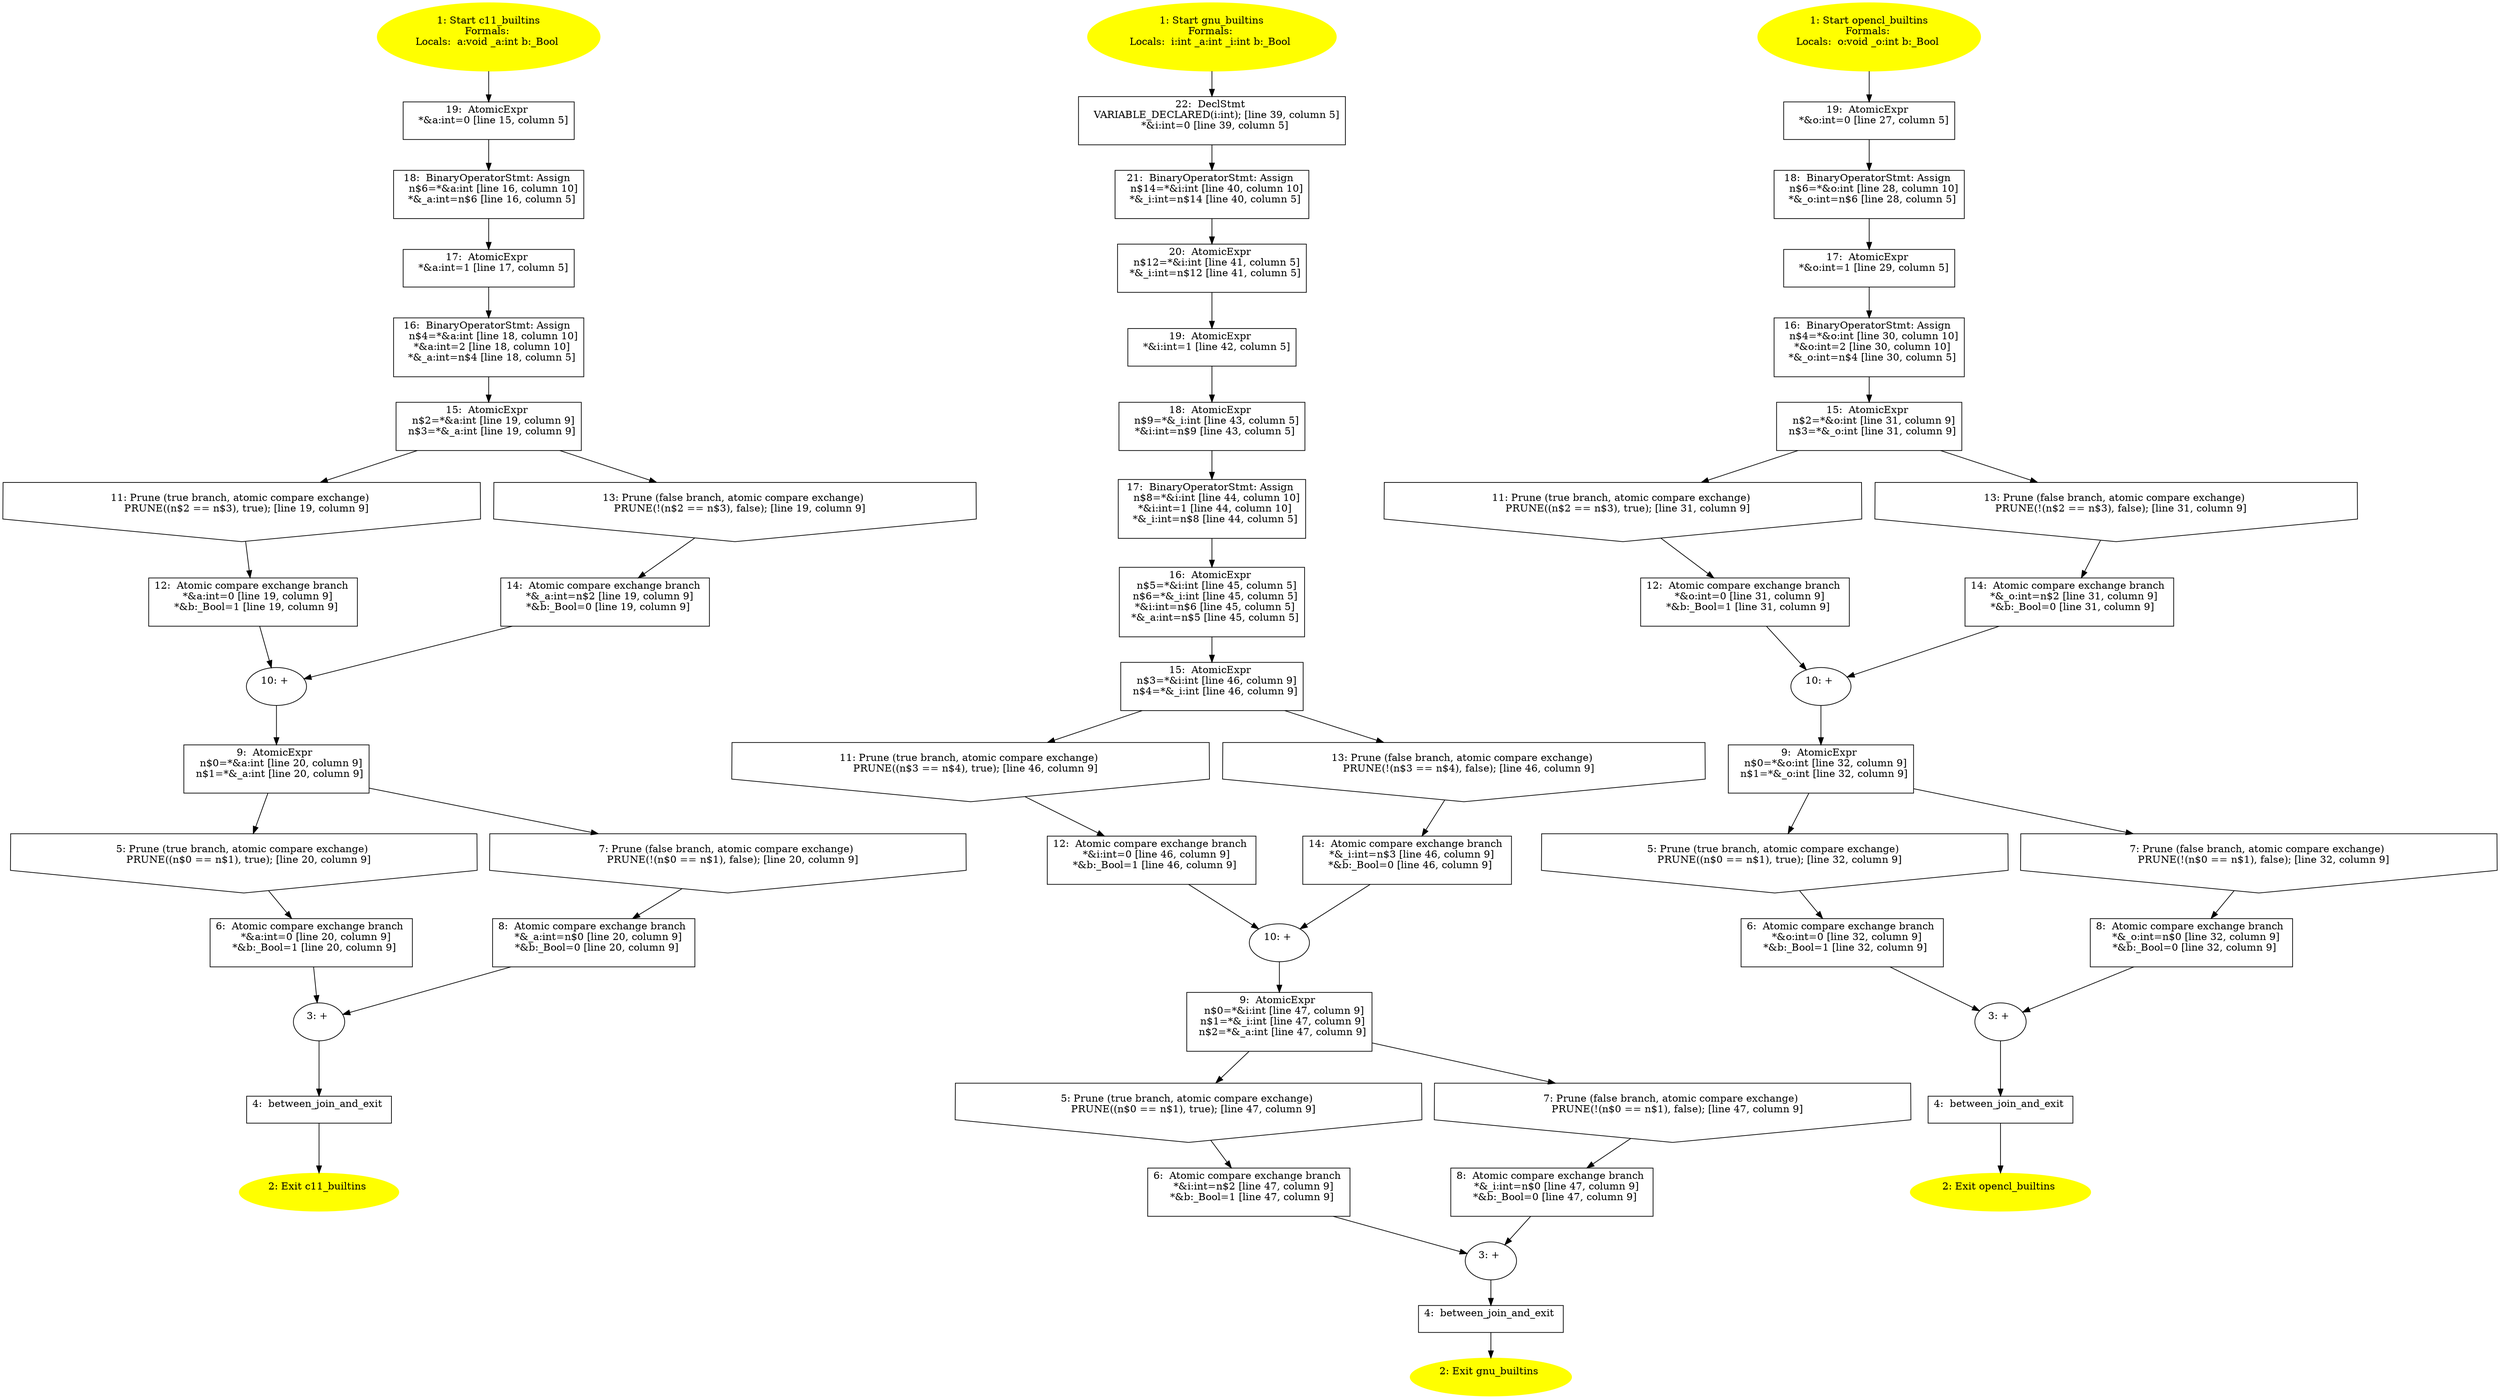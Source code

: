/* @generated */
digraph cfg {
"c11_builtins.cde4bc28f3f67eacb05e50ced6138039_1" [label="1: Start c11_builtins\nFormals: \nLocals:  a:void _a:int b:_Bool \n  " color=yellow style=filled]
	

	 "c11_builtins.cde4bc28f3f67eacb05e50ced6138039_1" -> "c11_builtins.cde4bc28f3f67eacb05e50ced6138039_19" ;
"c11_builtins.cde4bc28f3f67eacb05e50ced6138039_2" [label="2: Exit c11_builtins \n  " color=yellow style=filled]
	

"c11_builtins.cde4bc28f3f67eacb05e50ced6138039_3" [label="3: + \n  " ]
	

	 "c11_builtins.cde4bc28f3f67eacb05e50ced6138039_3" -> "c11_builtins.cde4bc28f3f67eacb05e50ced6138039_4" ;
"c11_builtins.cde4bc28f3f67eacb05e50ced6138039_4" [label="4:  between_join_and_exit \n  " shape="box"]
	

	 "c11_builtins.cde4bc28f3f67eacb05e50ced6138039_4" -> "c11_builtins.cde4bc28f3f67eacb05e50ced6138039_2" ;
"c11_builtins.cde4bc28f3f67eacb05e50ced6138039_5" [label="5: Prune (true branch, atomic compare exchange) \n   PRUNE((n$0 == n$1), true); [line 20, column 9]\n " shape="invhouse"]
	

	 "c11_builtins.cde4bc28f3f67eacb05e50ced6138039_5" -> "c11_builtins.cde4bc28f3f67eacb05e50ced6138039_6" ;
"c11_builtins.cde4bc28f3f67eacb05e50ced6138039_6" [label="6:  Atomic compare exchange branch \n   *&a:int=0 [line 20, column 9]\n  *&b:_Bool=1 [line 20, column 9]\n " shape="box"]
	

	 "c11_builtins.cde4bc28f3f67eacb05e50ced6138039_6" -> "c11_builtins.cde4bc28f3f67eacb05e50ced6138039_3" ;
"c11_builtins.cde4bc28f3f67eacb05e50ced6138039_7" [label="7: Prune (false branch, atomic compare exchange) \n   PRUNE(!(n$0 == n$1), false); [line 20, column 9]\n " shape="invhouse"]
	

	 "c11_builtins.cde4bc28f3f67eacb05e50ced6138039_7" -> "c11_builtins.cde4bc28f3f67eacb05e50ced6138039_8" ;
"c11_builtins.cde4bc28f3f67eacb05e50ced6138039_8" [label="8:  Atomic compare exchange branch \n   *&_a:int=n$0 [line 20, column 9]\n  *&b:_Bool=0 [line 20, column 9]\n " shape="box"]
	

	 "c11_builtins.cde4bc28f3f67eacb05e50ced6138039_8" -> "c11_builtins.cde4bc28f3f67eacb05e50ced6138039_3" ;
"c11_builtins.cde4bc28f3f67eacb05e50ced6138039_9" [label="9:  AtomicExpr \n   n$0=*&a:int [line 20, column 9]\n  n$1=*&_a:int [line 20, column 9]\n " shape="box"]
	

	 "c11_builtins.cde4bc28f3f67eacb05e50ced6138039_9" -> "c11_builtins.cde4bc28f3f67eacb05e50ced6138039_5" ;
	 "c11_builtins.cde4bc28f3f67eacb05e50ced6138039_9" -> "c11_builtins.cde4bc28f3f67eacb05e50ced6138039_7" ;
"c11_builtins.cde4bc28f3f67eacb05e50ced6138039_10" [label="10: + \n  " ]
	

	 "c11_builtins.cde4bc28f3f67eacb05e50ced6138039_10" -> "c11_builtins.cde4bc28f3f67eacb05e50ced6138039_9" ;
"c11_builtins.cde4bc28f3f67eacb05e50ced6138039_11" [label="11: Prune (true branch, atomic compare exchange) \n   PRUNE((n$2 == n$3), true); [line 19, column 9]\n " shape="invhouse"]
	

	 "c11_builtins.cde4bc28f3f67eacb05e50ced6138039_11" -> "c11_builtins.cde4bc28f3f67eacb05e50ced6138039_12" ;
"c11_builtins.cde4bc28f3f67eacb05e50ced6138039_12" [label="12:  Atomic compare exchange branch \n   *&a:int=0 [line 19, column 9]\n  *&b:_Bool=1 [line 19, column 9]\n " shape="box"]
	

	 "c11_builtins.cde4bc28f3f67eacb05e50ced6138039_12" -> "c11_builtins.cde4bc28f3f67eacb05e50ced6138039_10" ;
"c11_builtins.cde4bc28f3f67eacb05e50ced6138039_13" [label="13: Prune (false branch, atomic compare exchange) \n   PRUNE(!(n$2 == n$3), false); [line 19, column 9]\n " shape="invhouse"]
	

	 "c11_builtins.cde4bc28f3f67eacb05e50ced6138039_13" -> "c11_builtins.cde4bc28f3f67eacb05e50ced6138039_14" ;
"c11_builtins.cde4bc28f3f67eacb05e50ced6138039_14" [label="14:  Atomic compare exchange branch \n   *&_a:int=n$2 [line 19, column 9]\n  *&b:_Bool=0 [line 19, column 9]\n " shape="box"]
	

	 "c11_builtins.cde4bc28f3f67eacb05e50ced6138039_14" -> "c11_builtins.cde4bc28f3f67eacb05e50ced6138039_10" ;
"c11_builtins.cde4bc28f3f67eacb05e50ced6138039_15" [label="15:  AtomicExpr \n   n$2=*&a:int [line 19, column 9]\n  n$3=*&_a:int [line 19, column 9]\n " shape="box"]
	

	 "c11_builtins.cde4bc28f3f67eacb05e50ced6138039_15" -> "c11_builtins.cde4bc28f3f67eacb05e50ced6138039_11" ;
	 "c11_builtins.cde4bc28f3f67eacb05e50ced6138039_15" -> "c11_builtins.cde4bc28f3f67eacb05e50ced6138039_13" ;
"c11_builtins.cde4bc28f3f67eacb05e50ced6138039_16" [label="16:  BinaryOperatorStmt: Assign \n   n$4=*&a:int [line 18, column 10]\n  *&a:int=2 [line 18, column 10]\n  *&_a:int=n$4 [line 18, column 5]\n " shape="box"]
	

	 "c11_builtins.cde4bc28f3f67eacb05e50ced6138039_16" -> "c11_builtins.cde4bc28f3f67eacb05e50ced6138039_15" ;
"c11_builtins.cde4bc28f3f67eacb05e50ced6138039_17" [label="17:  AtomicExpr \n   *&a:int=1 [line 17, column 5]\n " shape="box"]
	

	 "c11_builtins.cde4bc28f3f67eacb05e50ced6138039_17" -> "c11_builtins.cde4bc28f3f67eacb05e50ced6138039_16" ;
"c11_builtins.cde4bc28f3f67eacb05e50ced6138039_18" [label="18:  BinaryOperatorStmt: Assign \n   n$6=*&a:int [line 16, column 10]\n  *&_a:int=n$6 [line 16, column 5]\n " shape="box"]
	

	 "c11_builtins.cde4bc28f3f67eacb05e50ced6138039_18" -> "c11_builtins.cde4bc28f3f67eacb05e50ced6138039_17" ;
"c11_builtins.cde4bc28f3f67eacb05e50ced6138039_19" [label="19:  AtomicExpr \n   *&a:int=0 [line 15, column 5]\n " shape="box"]
	

	 "c11_builtins.cde4bc28f3f67eacb05e50ced6138039_19" -> "c11_builtins.cde4bc28f3f67eacb05e50ced6138039_18" ;
"gnu_builtins.c169a1fafd45300f7ea517157b55c968_1" [label="1: Start gnu_builtins\nFormals: \nLocals:  i:int _a:int _i:int b:_Bool \n  " color=yellow style=filled]
	

	 "gnu_builtins.c169a1fafd45300f7ea517157b55c968_1" -> "gnu_builtins.c169a1fafd45300f7ea517157b55c968_22" ;
"gnu_builtins.c169a1fafd45300f7ea517157b55c968_2" [label="2: Exit gnu_builtins \n  " color=yellow style=filled]
	

"gnu_builtins.c169a1fafd45300f7ea517157b55c968_3" [label="3: + \n  " ]
	

	 "gnu_builtins.c169a1fafd45300f7ea517157b55c968_3" -> "gnu_builtins.c169a1fafd45300f7ea517157b55c968_4" ;
"gnu_builtins.c169a1fafd45300f7ea517157b55c968_4" [label="4:  between_join_and_exit \n  " shape="box"]
	

	 "gnu_builtins.c169a1fafd45300f7ea517157b55c968_4" -> "gnu_builtins.c169a1fafd45300f7ea517157b55c968_2" ;
"gnu_builtins.c169a1fafd45300f7ea517157b55c968_5" [label="5: Prune (true branch, atomic compare exchange) \n   PRUNE((n$0 == n$1), true); [line 47, column 9]\n " shape="invhouse"]
	

	 "gnu_builtins.c169a1fafd45300f7ea517157b55c968_5" -> "gnu_builtins.c169a1fafd45300f7ea517157b55c968_6" ;
"gnu_builtins.c169a1fafd45300f7ea517157b55c968_6" [label="6:  Atomic compare exchange branch \n   *&i:int=n$2 [line 47, column 9]\n  *&b:_Bool=1 [line 47, column 9]\n " shape="box"]
	

	 "gnu_builtins.c169a1fafd45300f7ea517157b55c968_6" -> "gnu_builtins.c169a1fafd45300f7ea517157b55c968_3" ;
"gnu_builtins.c169a1fafd45300f7ea517157b55c968_7" [label="7: Prune (false branch, atomic compare exchange) \n   PRUNE(!(n$0 == n$1), false); [line 47, column 9]\n " shape="invhouse"]
	

	 "gnu_builtins.c169a1fafd45300f7ea517157b55c968_7" -> "gnu_builtins.c169a1fafd45300f7ea517157b55c968_8" ;
"gnu_builtins.c169a1fafd45300f7ea517157b55c968_8" [label="8:  Atomic compare exchange branch \n   *&_i:int=n$0 [line 47, column 9]\n  *&b:_Bool=0 [line 47, column 9]\n " shape="box"]
	

	 "gnu_builtins.c169a1fafd45300f7ea517157b55c968_8" -> "gnu_builtins.c169a1fafd45300f7ea517157b55c968_3" ;
"gnu_builtins.c169a1fafd45300f7ea517157b55c968_9" [label="9:  AtomicExpr \n   n$0=*&i:int [line 47, column 9]\n  n$1=*&_i:int [line 47, column 9]\n  n$2=*&_a:int [line 47, column 9]\n " shape="box"]
	

	 "gnu_builtins.c169a1fafd45300f7ea517157b55c968_9" -> "gnu_builtins.c169a1fafd45300f7ea517157b55c968_5" ;
	 "gnu_builtins.c169a1fafd45300f7ea517157b55c968_9" -> "gnu_builtins.c169a1fafd45300f7ea517157b55c968_7" ;
"gnu_builtins.c169a1fafd45300f7ea517157b55c968_10" [label="10: + \n  " ]
	

	 "gnu_builtins.c169a1fafd45300f7ea517157b55c968_10" -> "gnu_builtins.c169a1fafd45300f7ea517157b55c968_9" ;
"gnu_builtins.c169a1fafd45300f7ea517157b55c968_11" [label="11: Prune (true branch, atomic compare exchange) \n   PRUNE((n$3 == n$4), true); [line 46, column 9]\n " shape="invhouse"]
	

	 "gnu_builtins.c169a1fafd45300f7ea517157b55c968_11" -> "gnu_builtins.c169a1fafd45300f7ea517157b55c968_12" ;
"gnu_builtins.c169a1fafd45300f7ea517157b55c968_12" [label="12:  Atomic compare exchange branch \n   *&i:int=0 [line 46, column 9]\n  *&b:_Bool=1 [line 46, column 9]\n " shape="box"]
	

	 "gnu_builtins.c169a1fafd45300f7ea517157b55c968_12" -> "gnu_builtins.c169a1fafd45300f7ea517157b55c968_10" ;
"gnu_builtins.c169a1fafd45300f7ea517157b55c968_13" [label="13: Prune (false branch, atomic compare exchange) \n   PRUNE(!(n$3 == n$4), false); [line 46, column 9]\n " shape="invhouse"]
	

	 "gnu_builtins.c169a1fafd45300f7ea517157b55c968_13" -> "gnu_builtins.c169a1fafd45300f7ea517157b55c968_14" ;
"gnu_builtins.c169a1fafd45300f7ea517157b55c968_14" [label="14:  Atomic compare exchange branch \n   *&_i:int=n$3 [line 46, column 9]\n  *&b:_Bool=0 [line 46, column 9]\n " shape="box"]
	

	 "gnu_builtins.c169a1fafd45300f7ea517157b55c968_14" -> "gnu_builtins.c169a1fafd45300f7ea517157b55c968_10" ;
"gnu_builtins.c169a1fafd45300f7ea517157b55c968_15" [label="15:  AtomicExpr \n   n$3=*&i:int [line 46, column 9]\n  n$4=*&_i:int [line 46, column 9]\n " shape="box"]
	

	 "gnu_builtins.c169a1fafd45300f7ea517157b55c968_15" -> "gnu_builtins.c169a1fafd45300f7ea517157b55c968_11" ;
	 "gnu_builtins.c169a1fafd45300f7ea517157b55c968_15" -> "gnu_builtins.c169a1fafd45300f7ea517157b55c968_13" ;
"gnu_builtins.c169a1fafd45300f7ea517157b55c968_16" [label="16:  AtomicExpr \n   n$5=*&i:int [line 45, column 5]\n  n$6=*&_i:int [line 45, column 5]\n  *&i:int=n$6 [line 45, column 5]\n  *&_a:int=n$5 [line 45, column 5]\n " shape="box"]
	

	 "gnu_builtins.c169a1fafd45300f7ea517157b55c968_16" -> "gnu_builtins.c169a1fafd45300f7ea517157b55c968_15" ;
"gnu_builtins.c169a1fafd45300f7ea517157b55c968_17" [label="17:  BinaryOperatorStmt: Assign \n   n$8=*&i:int [line 44, column 10]\n  *&i:int=1 [line 44, column 10]\n  *&_i:int=n$8 [line 44, column 5]\n " shape="box"]
	

	 "gnu_builtins.c169a1fafd45300f7ea517157b55c968_17" -> "gnu_builtins.c169a1fafd45300f7ea517157b55c968_16" ;
"gnu_builtins.c169a1fafd45300f7ea517157b55c968_18" [label="18:  AtomicExpr \n   n$9=*&_i:int [line 43, column 5]\n  *&i:int=n$9 [line 43, column 5]\n " shape="box"]
	

	 "gnu_builtins.c169a1fafd45300f7ea517157b55c968_18" -> "gnu_builtins.c169a1fafd45300f7ea517157b55c968_17" ;
"gnu_builtins.c169a1fafd45300f7ea517157b55c968_19" [label="19:  AtomicExpr \n   *&i:int=1 [line 42, column 5]\n " shape="box"]
	

	 "gnu_builtins.c169a1fafd45300f7ea517157b55c968_19" -> "gnu_builtins.c169a1fafd45300f7ea517157b55c968_18" ;
"gnu_builtins.c169a1fafd45300f7ea517157b55c968_20" [label="20:  AtomicExpr \n   n$12=*&i:int [line 41, column 5]\n  *&_i:int=n$12 [line 41, column 5]\n " shape="box"]
	

	 "gnu_builtins.c169a1fafd45300f7ea517157b55c968_20" -> "gnu_builtins.c169a1fafd45300f7ea517157b55c968_19" ;
"gnu_builtins.c169a1fafd45300f7ea517157b55c968_21" [label="21:  BinaryOperatorStmt: Assign \n   n$14=*&i:int [line 40, column 10]\n  *&_i:int=n$14 [line 40, column 5]\n " shape="box"]
	

	 "gnu_builtins.c169a1fafd45300f7ea517157b55c968_21" -> "gnu_builtins.c169a1fafd45300f7ea517157b55c968_20" ;
"gnu_builtins.c169a1fafd45300f7ea517157b55c968_22" [label="22:  DeclStmt \n   VARIABLE_DECLARED(i:int); [line 39, column 5]\n  *&i:int=0 [line 39, column 5]\n " shape="box"]
	

	 "gnu_builtins.c169a1fafd45300f7ea517157b55c968_22" -> "gnu_builtins.c169a1fafd45300f7ea517157b55c968_21" ;
"opencl_builtins.9b1efc71247f6a0d7d54fa1b2b0da1ed_1" [label="1: Start opencl_builtins\nFormals: \nLocals:  o:void _o:int b:_Bool \n  " color=yellow style=filled]
	

	 "opencl_builtins.9b1efc71247f6a0d7d54fa1b2b0da1ed_1" -> "opencl_builtins.9b1efc71247f6a0d7d54fa1b2b0da1ed_19" ;
"opencl_builtins.9b1efc71247f6a0d7d54fa1b2b0da1ed_2" [label="2: Exit opencl_builtins \n  " color=yellow style=filled]
	

"opencl_builtins.9b1efc71247f6a0d7d54fa1b2b0da1ed_3" [label="3: + \n  " ]
	

	 "opencl_builtins.9b1efc71247f6a0d7d54fa1b2b0da1ed_3" -> "opencl_builtins.9b1efc71247f6a0d7d54fa1b2b0da1ed_4" ;
"opencl_builtins.9b1efc71247f6a0d7d54fa1b2b0da1ed_4" [label="4:  between_join_and_exit \n  " shape="box"]
	

	 "opencl_builtins.9b1efc71247f6a0d7d54fa1b2b0da1ed_4" -> "opencl_builtins.9b1efc71247f6a0d7d54fa1b2b0da1ed_2" ;
"opencl_builtins.9b1efc71247f6a0d7d54fa1b2b0da1ed_5" [label="5: Prune (true branch, atomic compare exchange) \n   PRUNE((n$0 == n$1), true); [line 32, column 9]\n " shape="invhouse"]
	

	 "opencl_builtins.9b1efc71247f6a0d7d54fa1b2b0da1ed_5" -> "opencl_builtins.9b1efc71247f6a0d7d54fa1b2b0da1ed_6" ;
"opencl_builtins.9b1efc71247f6a0d7d54fa1b2b0da1ed_6" [label="6:  Atomic compare exchange branch \n   *&o:int=0 [line 32, column 9]\n  *&b:_Bool=1 [line 32, column 9]\n " shape="box"]
	

	 "opencl_builtins.9b1efc71247f6a0d7d54fa1b2b0da1ed_6" -> "opencl_builtins.9b1efc71247f6a0d7d54fa1b2b0da1ed_3" ;
"opencl_builtins.9b1efc71247f6a0d7d54fa1b2b0da1ed_7" [label="7: Prune (false branch, atomic compare exchange) \n   PRUNE(!(n$0 == n$1), false); [line 32, column 9]\n " shape="invhouse"]
	

	 "opencl_builtins.9b1efc71247f6a0d7d54fa1b2b0da1ed_7" -> "opencl_builtins.9b1efc71247f6a0d7d54fa1b2b0da1ed_8" ;
"opencl_builtins.9b1efc71247f6a0d7d54fa1b2b0da1ed_8" [label="8:  Atomic compare exchange branch \n   *&_o:int=n$0 [line 32, column 9]\n  *&b:_Bool=0 [line 32, column 9]\n " shape="box"]
	

	 "opencl_builtins.9b1efc71247f6a0d7d54fa1b2b0da1ed_8" -> "opencl_builtins.9b1efc71247f6a0d7d54fa1b2b0da1ed_3" ;
"opencl_builtins.9b1efc71247f6a0d7d54fa1b2b0da1ed_9" [label="9:  AtomicExpr \n   n$0=*&o:int [line 32, column 9]\n  n$1=*&_o:int [line 32, column 9]\n " shape="box"]
	

	 "opencl_builtins.9b1efc71247f6a0d7d54fa1b2b0da1ed_9" -> "opencl_builtins.9b1efc71247f6a0d7d54fa1b2b0da1ed_5" ;
	 "opencl_builtins.9b1efc71247f6a0d7d54fa1b2b0da1ed_9" -> "opencl_builtins.9b1efc71247f6a0d7d54fa1b2b0da1ed_7" ;
"opencl_builtins.9b1efc71247f6a0d7d54fa1b2b0da1ed_10" [label="10: + \n  " ]
	

	 "opencl_builtins.9b1efc71247f6a0d7d54fa1b2b0da1ed_10" -> "opencl_builtins.9b1efc71247f6a0d7d54fa1b2b0da1ed_9" ;
"opencl_builtins.9b1efc71247f6a0d7d54fa1b2b0da1ed_11" [label="11: Prune (true branch, atomic compare exchange) \n   PRUNE((n$2 == n$3), true); [line 31, column 9]\n " shape="invhouse"]
	

	 "opencl_builtins.9b1efc71247f6a0d7d54fa1b2b0da1ed_11" -> "opencl_builtins.9b1efc71247f6a0d7d54fa1b2b0da1ed_12" ;
"opencl_builtins.9b1efc71247f6a0d7d54fa1b2b0da1ed_12" [label="12:  Atomic compare exchange branch \n   *&o:int=0 [line 31, column 9]\n  *&b:_Bool=1 [line 31, column 9]\n " shape="box"]
	

	 "opencl_builtins.9b1efc71247f6a0d7d54fa1b2b0da1ed_12" -> "opencl_builtins.9b1efc71247f6a0d7d54fa1b2b0da1ed_10" ;
"opencl_builtins.9b1efc71247f6a0d7d54fa1b2b0da1ed_13" [label="13: Prune (false branch, atomic compare exchange) \n   PRUNE(!(n$2 == n$3), false); [line 31, column 9]\n " shape="invhouse"]
	

	 "opencl_builtins.9b1efc71247f6a0d7d54fa1b2b0da1ed_13" -> "opencl_builtins.9b1efc71247f6a0d7d54fa1b2b0da1ed_14" ;
"opencl_builtins.9b1efc71247f6a0d7d54fa1b2b0da1ed_14" [label="14:  Atomic compare exchange branch \n   *&_o:int=n$2 [line 31, column 9]\n  *&b:_Bool=0 [line 31, column 9]\n " shape="box"]
	

	 "opencl_builtins.9b1efc71247f6a0d7d54fa1b2b0da1ed_14" -> "opencl_builtins.9b1efc71247f6a0d7d54fa1b2b0da1ed_10" ;
"opencl_builtins.9b1efc71247f6a0d7d54fa1b2b0da1ed_15" [label="15:  AtomicExpr \n   n$2=*&o:int [line 31, column 9]\n  n$3=*&_o:int [line 31, column 9]\n " shape="box"]
	

	 "opencl_builtins.9b1efc71247f6a0d7d54fa1b2b0da1ed_15" -> "opencl_builtins.9b1efc71247f6a0d7d54fa1b2b0da1ed_11" ;
	 "opencl_builtins.9b1efc71247f6a0d7d54fa1b2b0da1ed_15" -> "opencl_builtins.9b1efc71247f6a0d7d54fa1b2b0da1ed_13" ;
"opencl_builtins.9b1efc71247f6a0d7d54fa1b2b0da1ed_16" [label="16:  BinaryOperatorStmt: Assign \n   n$4=*&o:int [line 30, column 10]\n  *&o:int=2 [line 30, column 10]\n  *&_o:int=n$4 [line 30, column 5]\n " shape="box"]
	

	 "opencl_builtins.9b1efc71247f6a0d7d54fa1b2b0da1ed_16" -> "opencl_builtins.9b1efc71247f6a0d7d54fa1b2b0da1ed_15" ;
"opencl_builtins.9b1efc71247f6a0d7d54fa1b2b0da1ed_17" [label="17:  AtomicExpr \n   *&o:int=1 [line 29, column 5]\n " shape="box"]
	

	 "opencl_builtins.9b1efc71247f6a0d7d54fa1b2b0da1ed_17" -> "opencl_builtins.9b1efc71247f6a0d7d54fa1b2b0da1ed_16" ;
"opencl_builtins.9b1efc71247f6a0d7d54fa1b2b0da1ed_18" [label="18:  BinaryOperatorStmt: Assign \n   n$6=*&o:int [line 28, column 10]\n  *&_o:int=n$6 [line 28, column 5]\n " shape="box"]
	

	 "opencl_builtins.9b1efc71247f6a0d7d54fa1b2b0da1ed_18" -> "opencl_builtins.9b1efc71247f6a0d7d54fa1b2b0da1ed_17" ;
"opencl_builtins.9b1efc71247f6a0d7d54fa1b2b0da1ed_19" [label="19:  AtomicExpr \n   *&o:int=0 [line 27, column 5]\n " shape="box"]
	

	 "opencl_builtins.9b1efc71247f6a0d7d54fa1b2b0da1ed_19" -> "opencl_builtins.9b1efc71247f6a0d7d54fa1b2b0da1ed_18" ;
}
